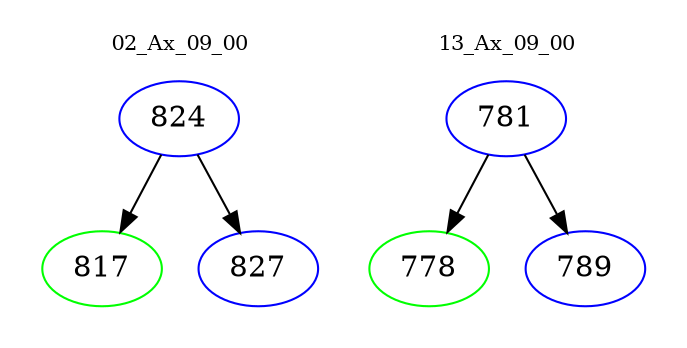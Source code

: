 digraph{
subgraph cluster_0 {
color = white
label = "02_Ax_09_00";
fontsize=10;
T0_824 [label="824", color="blue"]
T0_824 -> T0_817 [color="black"]
T0_817 [label="817", color="green"]
T0_824 -> T0_827 [color="black"]
T0_827 [label="827", color="blue"]
}
subgraph cluster_1 {
color = white
label = "13_Ax_09_00";
fontsize=10;
T1_781 [label="781", color="blue"]
T1_781 -> T1_778 [color="black"]
T1_778 [label="778", color="green"]
T1_781 -> T1_789 [color="black"]
T1_789 [label="789", color="blue"]
}
}
